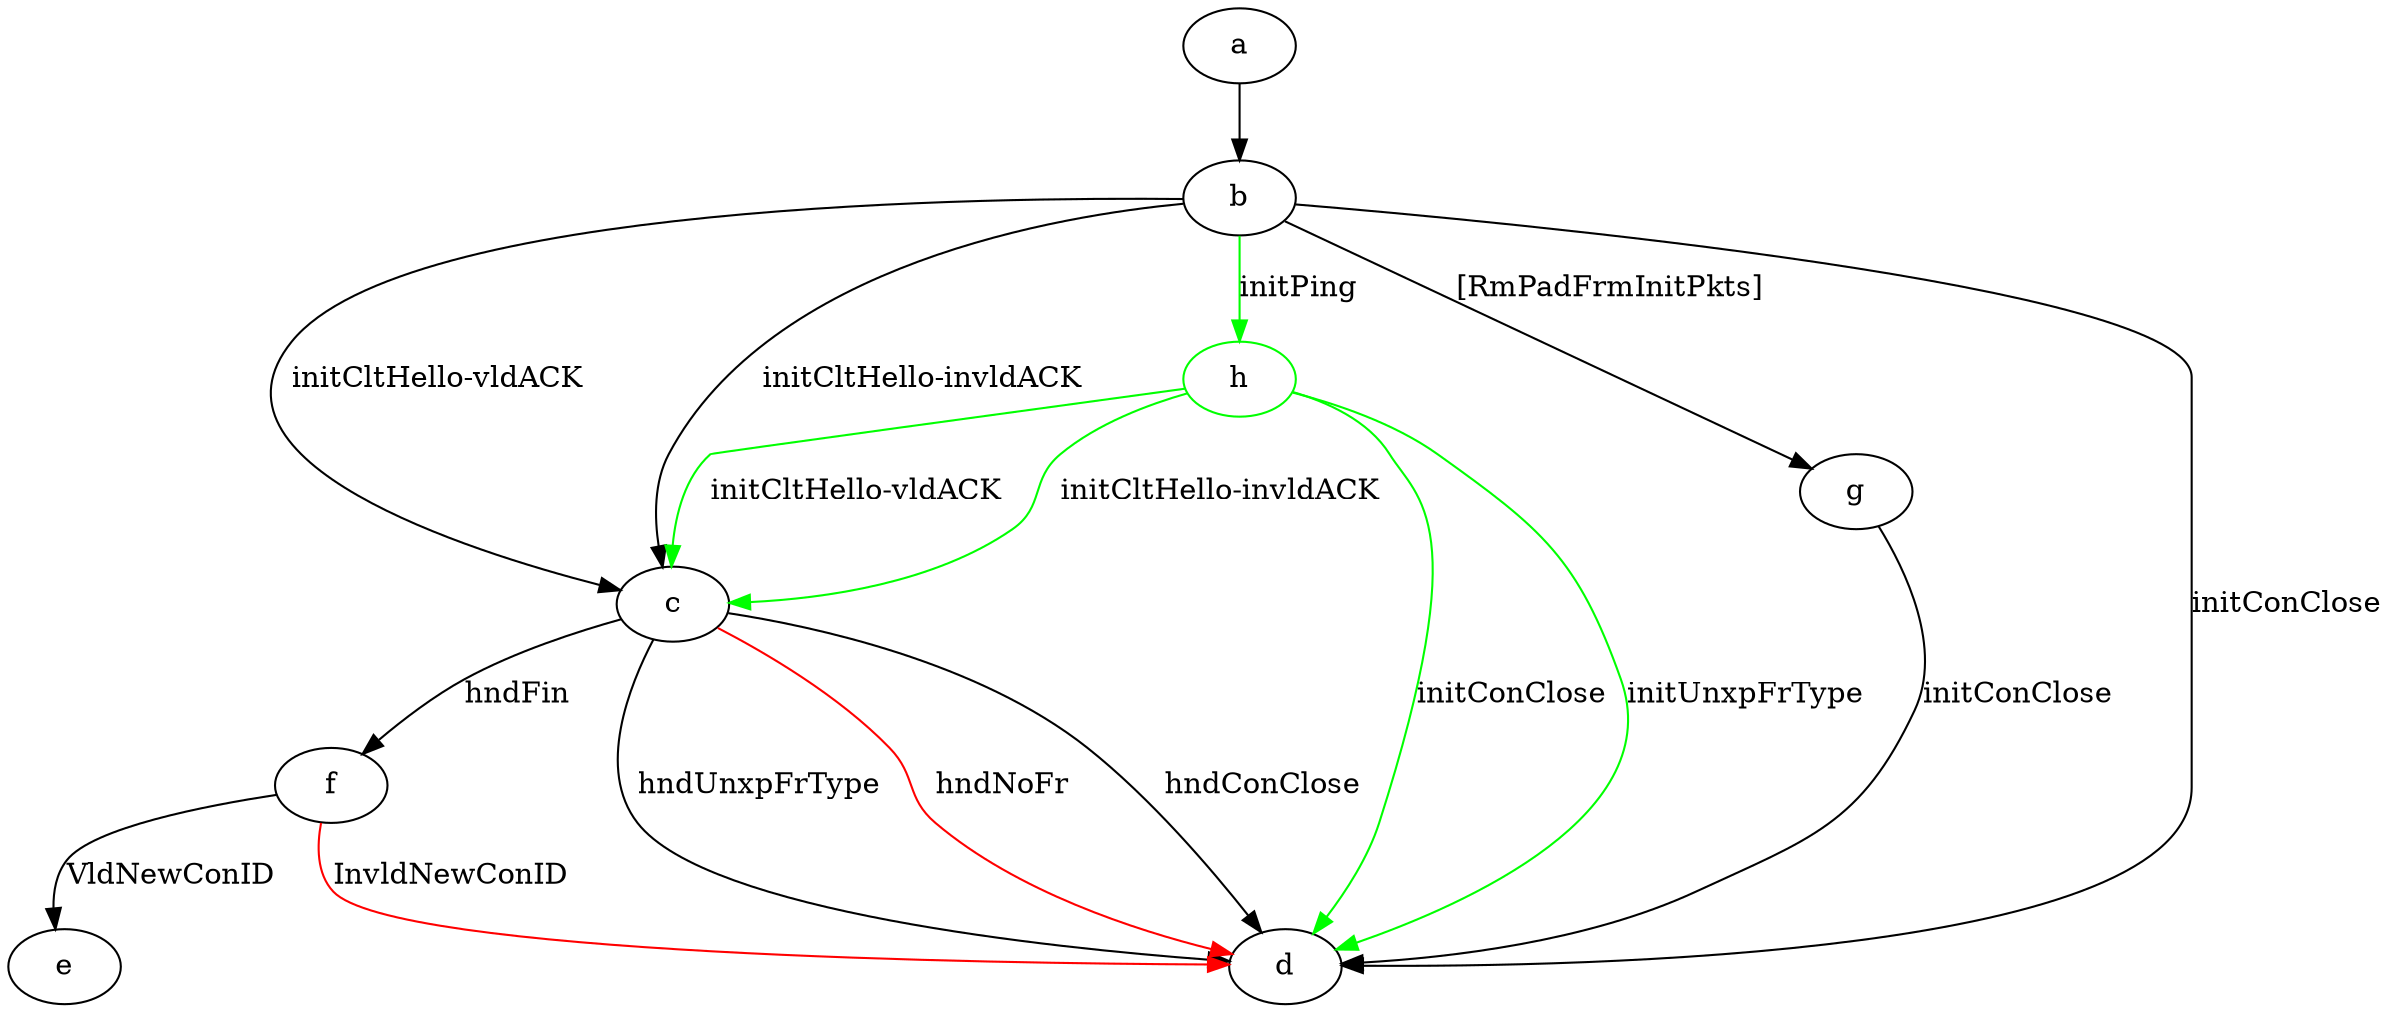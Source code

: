 digraph "" {
	a -> b	[key=0];
	b -> c	[key=0,
		label="initCltHello-vldACK "];
	b -> c	[key=1,
		label="initCltHello-invldACK "];
	b -> d	[key=0,
		label="initConClose "];
	b -> g	[key=0,
		label="[RmPadFrmInitPkts] "];
	h	[color=green];
	b -> h	[key=0,
		color=green,
		label="initPing "];
	c -> d	[key=0,
		label="hndConClose "];
	c -> d	[key=1,
		label="hndUnxpFrType "];
	c -> d	[key=2,
		color=red,
		label="hndNoFr "];
	c -> f	[key=0,
		label="hndFin "];
	f -> d	[key=0,
		color=red,
		label="InvldNewConID "];
	f -> e	[key=0,
		label="VldNewConID "];
	g -> d	[key=0,
		label="initConClose "];
	h -> c	[key=0,
		color=green,
		label="initCltHello-vldACK "];
	h -> c	[key=1,
		color=green,
		label="initCltHello-invldACK "];
	h -> d	[key=0,
		color=green,
		label="initConClose "];
	h -> d	[key=1,
		color=green,
		label="initUnxpFrType "];
}
